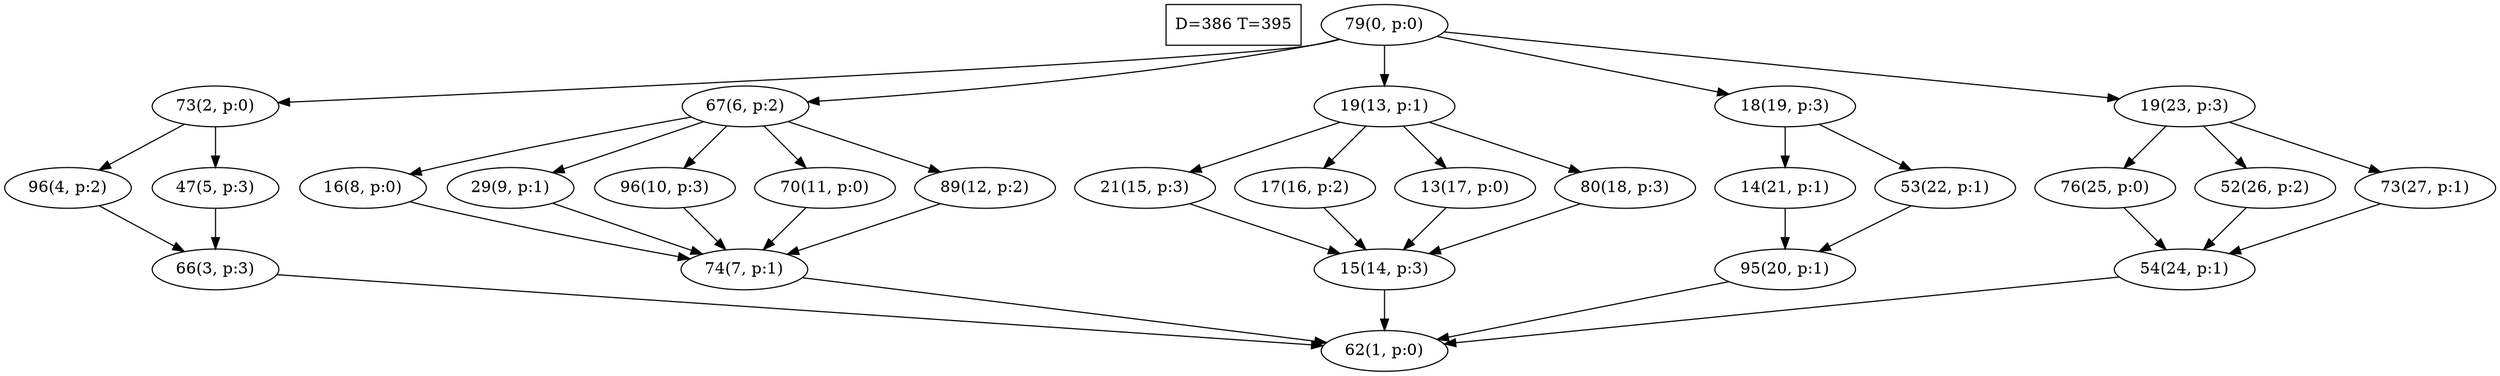 digraph Task {
i [shape=box, label="D=386 T=395"]; 
0 [label="79(0, p:0)"];
1 [label="62(1, p:0)"];
2 [label="73(2, p:0)"];
3 [label="66(3, p:3)"];
4 [label="96(4, p:2)"];
5 [label="47(5, p:3)"];
6 [label="67(6, p:2)"];
7 [label="74(7, p:1)"];
8 [label="16(8, p:0)"];
9 [label="29(9, p:1)"];
10 [label="96(10, p:3)"];
11 [label="70(11, p:0)"];
12 [label="89(12, p:2)"];
13 [label="19(13, p:1)"];
14 [label="15(14, p:3)"];
15 [label="21(15, p:3)"];
16 [label="17(16, p:2)"];
17 [label="13(17, p:0)"];
18 [label="80(18, p:3)"];
19 [label="18(19, p:3)"];
20 [label="95(20, p:1)"];
21 [label="14(21, p:1)"];
22 [label="53(22, p:1)"];
23 [label="19(23, p:3)"];
24 [label="54(24, p:1)"];
25 [label="76(25, p:0)"];
26 [label="52(26, p:2)"];
27 [label="73(27, p:1)"];
0 -> 2;
0 -> 6;
0 -> 13;
0 -> 19;
0 -> 23;
2 -> 4;
2 -> 5;
3 -> 1;
4 -> 3;
5 -> 3;
6 -> 8;
6 -> 9;
6 -> 10;
6 -> 11;
6 -> 12;
7 -> 1;
8 -> 7;
9 -> 7;
10 -> 7;
11 -> 7;
12 -> 7;
13 -> 15;
13 -> 16;
13 -> 17;
13 -> 18;
14 -> 1;
15 -> 14;
16 -> 14;
17 -> 14;
18 -> 14;
19 -> 21;
19 -> 22;
20 -> 1;
21 -> 20;
22 -> 20;
23 -> 25;
23 -> 26;
23 -> 27;
24 -> 1;
25 -> 24;
26 -> 24;
27 -> 24;
}